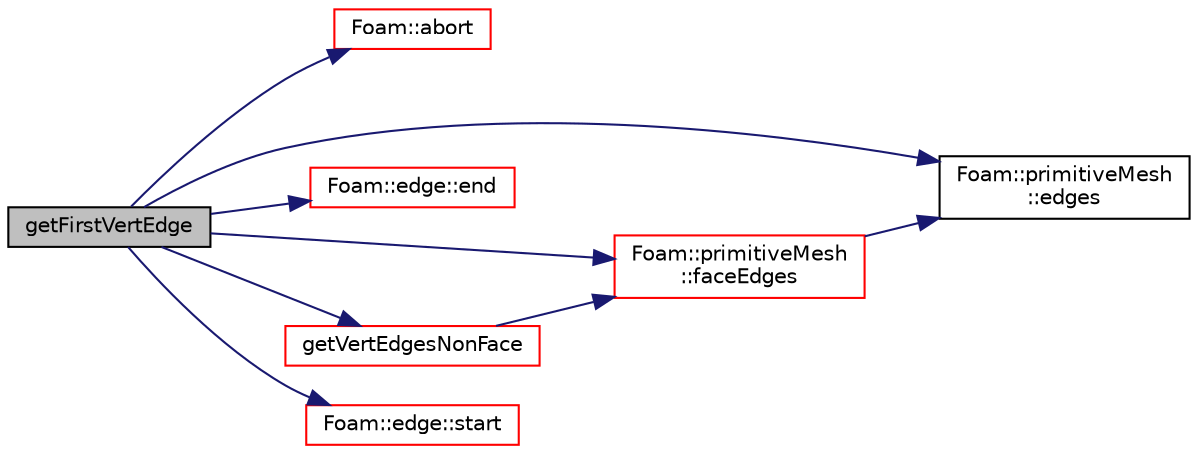 digraph "getFirstVertEdge"
{
  bgcolor="transparent";
  edge [fontname="Helvetica",fontsize="10",labelfontname="Helvetica",labelfontsize="10"];
  node [fontname="Helvetica",fontsize="10",shape=record];
  rankdir="LR";
  Node204 [label="getFirstVertEdge",height=0.2,width=0.4,color="black", fillcolor="grey75", style="filled", fontcolor="black"];
  Node204 -> Node205 [color="midnightblue",fontsize="10",style="solid",fontname="Helvetica"];
  Node205 [label="Foam::abort",height=0.2,width=0.4,color="red",URL="$a21851.html#a447107a607d03e417307c203fa5fb44b"];
  Node204 -> Node250 [color="midnightblue",fontsize="10",style="solid",fontname="Helvetica"];
  Node250 [label="Foam::primitiveMesh\l::edges",height=0.2,width=0.4,color="black",URL="$a28685.html#a21d764179912ddda5c6f95193c289846",tooltip="Return mesh edges. Uses calcEdges. "];
  Node204 -> Node251 [color="midnightblue",fontsize="10",style="solid",fontname="Helvetica"];
  Node251 [label="Foam::edge::end",height=0.2,width=0.4,color="red",URL="$a28361.html#a5ac1c619caccdf5bcf8c3d58a409849f",tooltip="Return end vertex label. "];
  Node204 -> Node253 [color="midnightblue",fontsize="10",style="solid",fontname="Helvetica"];
  Node253 [label="Foam::primitiveMesh\l::faceEdges",height=0.2,width=0.4,color="red",URL="$a28685.html#adbfcf489a527a07c33d684834faace79"];
  Node253 -> Node250 [color="midnightblue",fontsize="10",style="solid",fontname="Helvetica"];
  Node204 -> Node262 [color="midnightblue",fontsize="10",style="solid",fontname="Helvetica"];
  Node262 [label="getVertEdgesNonFace",height=0.2,width=0.4,color="red",URL="$a22217.html#a79f7856b3eb4c8f5aaf3a66a48875581",tooltip="Get edges (on cell) connected to vertI which are not on facei. "];
  Node262 -> Node253 [color="midnightblue",fontsize="10",style="solid",fontname="Helvetica"];
  Node204 -> Node293 [color="midnightblue",fontsize="10",style="solid",fontname="Helvetica"];
  Node293 [label="Foam::edge::start",height=0.2,width=0.4,color="red",URL="$a28361.html#afe56bdd2031bbf8321e35e2330c0b990",tooltip="Return start vertex label. "];
}
